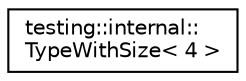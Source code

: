 digraph "Graphical Class Hierarchy"
{
 // INTERACTIVE_SVG=YES
 // LATEX_PDF_SIZE
  edge [fontname="Helvetica",fontsize="10",labelfontname="Helvetica",labelfontsize="10"];
  node [fontname="Helvetica",fontsize="10",shape=record];
  rankdir="LR";
  Node0 [label="testing::internal::\lTypeWithSize\< 4 \>",height=0.2,width=0.4,color="black", fillcolor="white", style="filled",URL="$d1/d9a/classtesting_1_1internal_1_1_type_with_size_3_014_01_4.html",tooltip=" "];
}
